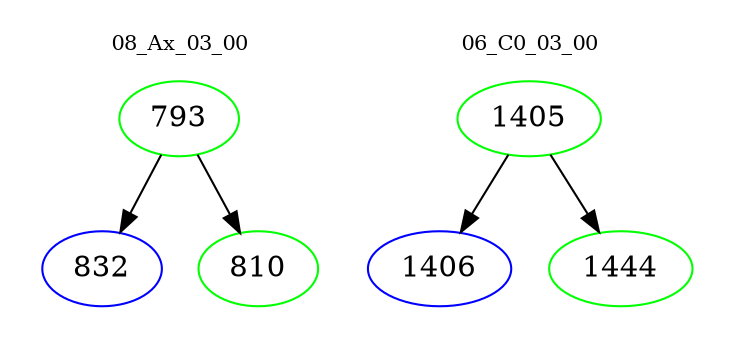 digraph{
subgraph cluster_0 {
color = white
label = "08_Ax_03_00";
fontsize=10;
T0_793 [label="793", color="green"]
T0_793 -> T0_832 [color="black"]
T0_832 [label="832", color="blue"]
T0_793 -> T0_810 [color="black"]
T0_810 [label="810", color="green"]
}
subgraph cluster_1 {
color = white
label = "06_C0_03_00";
fontsize=10;
T1_1405 [label="1405", color="green"]
T1_1405 -> T1_1406 [color="black"]
T1_1406 [label="1406", color="blue"]
T1_1405 -> T1_1444 [color="black"]
T1_1444 [label="1444", color="green"]
}
}
